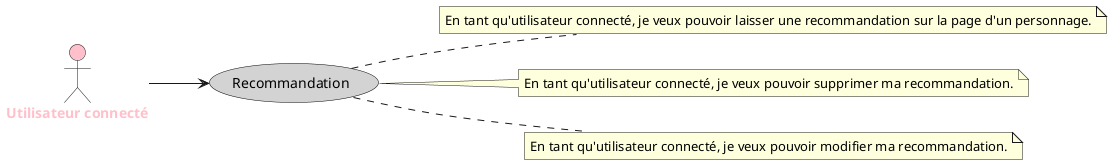 @startuml UserStory=UserRecommandation

left to right direction
skinparam actorFontStyle bold
skinparam usecase {
    BackgroundColor YellowGreen
    BorderColor Black
}

actor "Utilisateur connecté" as U #Pink;text:Pink

usecase "Recommandation" as R #LightGray;text:Black

' Relations entre acteurs et cas d'utilisation
U --> R

' Description des cas d'utilisation
note right of R
    En tant qu'utilisateur connecté, je veux pouvoir laisser une recommandation sur la page d'un personnage.
end note
note right of R
    En tant qu'utilisateur connecté, je veux pouvoir supprimer ma recommandation.
end note
note right of R
    En tant qu'utilisateur connecté, je veux pouvoir modifier ma recommandation.
end note

@enduml